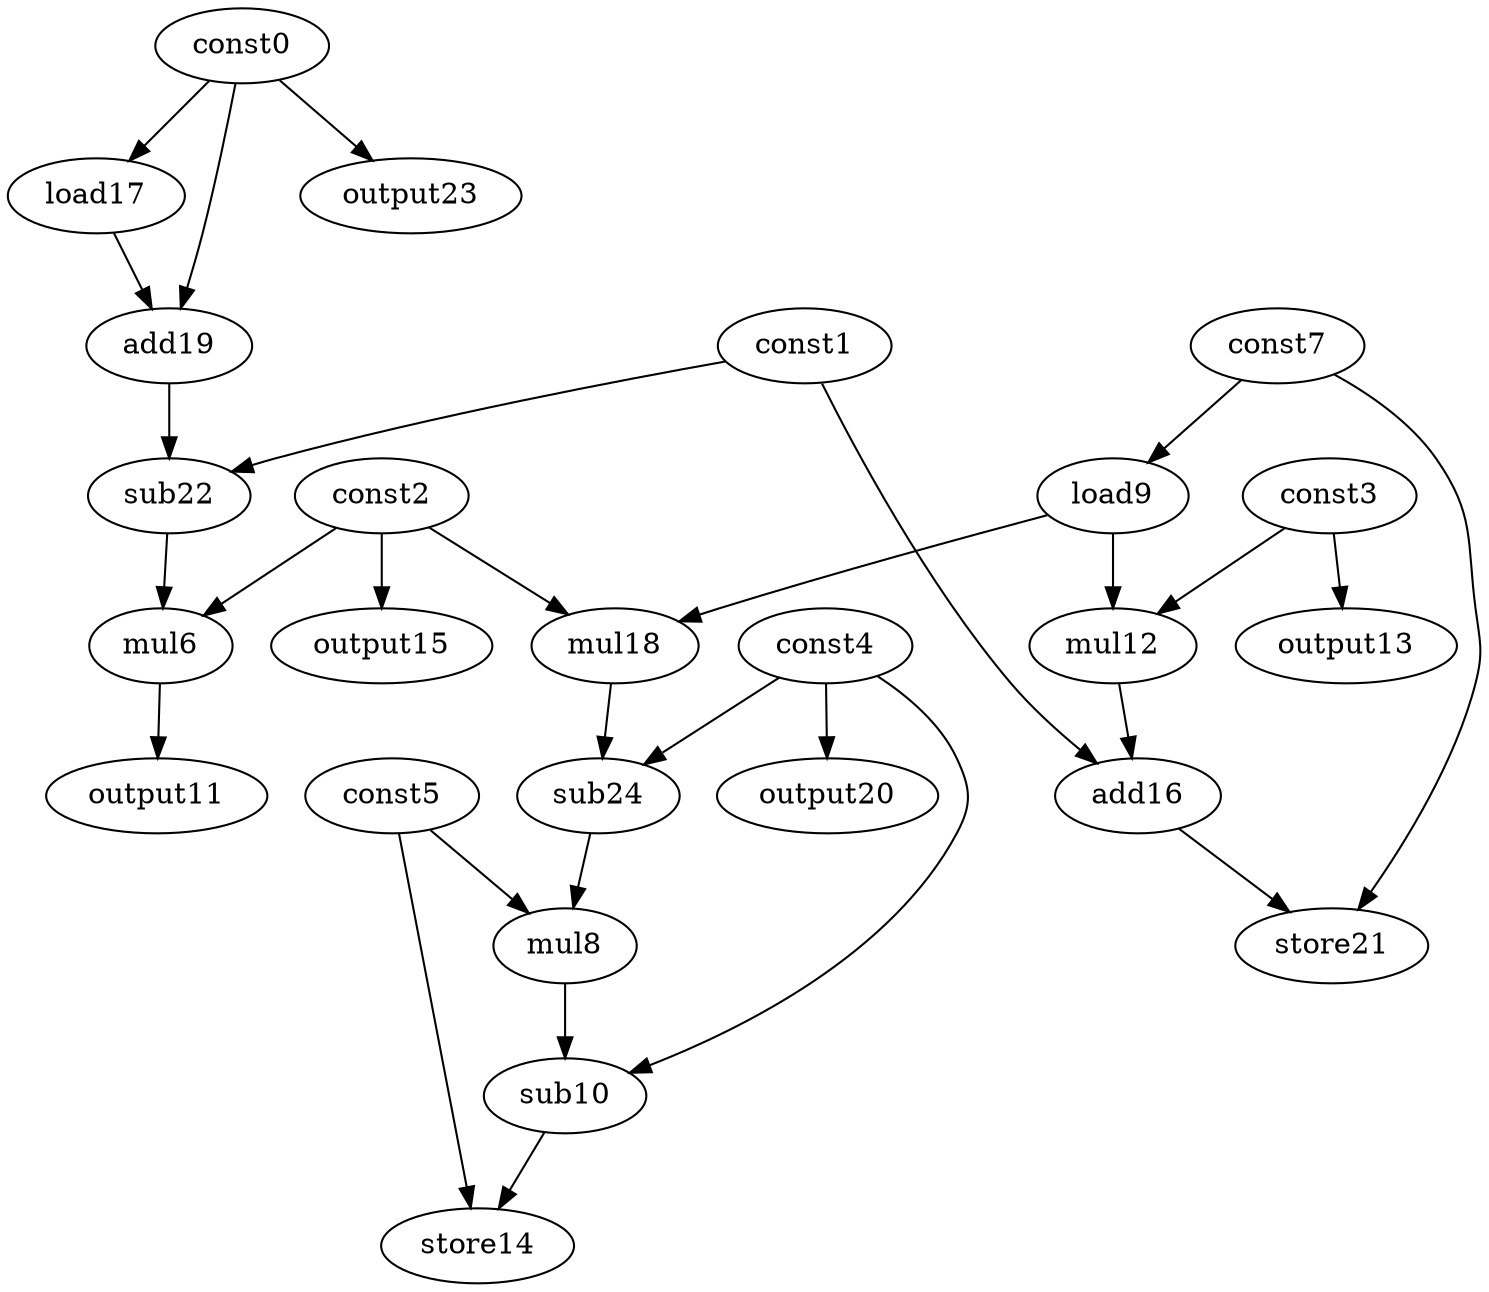 digraph G { 
const0[opcode=const]; 
const1[opcode=const]; 
const2[opcode=const]; 
const3[opcode=const]; 
const4[opcode=const]; 
const5[opcode=const]; 
mul6[opcode=mul]; 
const7[opcode=const]; 
mul8[opcode=mul]; 
load9[opcode=load]; 
sub10[opcode=sub]; 
output11[opcode=output]; 
mul12[opcode=mul]; 
output13[opcode=output]; 
store14[opcode=store]; 
output15[opcode=output]; 
add16[opcode=add]; 
load17[opcode=load]; 
mul18[opcode=mul]; 
add19[opcode=add]; 
output20[opcode=output]; 
store21[opcode=store]; 
sub22[opcode=sub]; 
output23[opcode=output]; 
sub24[opcode=sub]; 
const7->load9[operand=0];
const3->output13[operand=0];
const2->output15[operand=0];
const0->load17[operand=0];
const4->output20[operand=0];
const0->output23[operand=0];
load9->mul12[operand=0];
const3->mul12[operand=1];
load9->mul18[operand=0];
const2->mul18[operand=1];
const0->add19[operand=0];
load17->add19[operand=1];
const1->add16[operand=0];
mul12->add16[operand=1];
const1->sub22[operand=0];
add19->sub22[operand=1];
mul18->sub24[operand=0];
const4->sub24[operand=1];
const2->mul6[operand=0];
sub22->mul6[operand=1];
sub24->mul8[operand=0];
const5->mul8[operand=1];
add16->store21[operand=0];
const7->store21[operand=1];
mul8->sub10[operand=0];
const4->sub10[operand=1];
mul6->output11[operand=0];
sub10->store14[operand=0];
const5->store14[operand=1];
}

